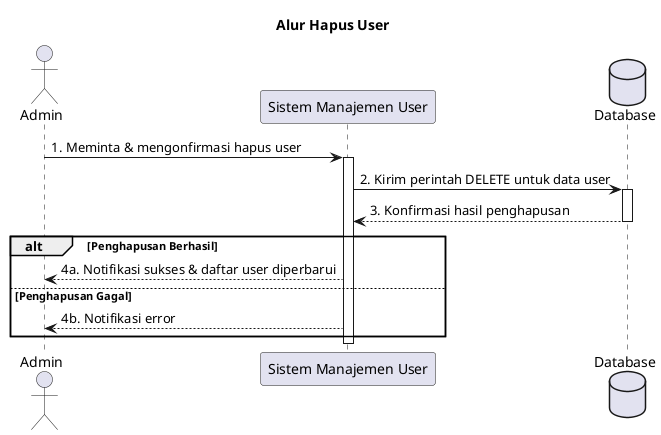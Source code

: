 @startuml
' //===== Konfigurasi Tampilan (Opsional) =====//
' skinparam actorStyle awesome
' skinparam sequenceParticipant underline
' skinparam sequenceArrowingStyle open

' //===== Definisi Aktor & Partisipan =====//
actor Admin
participant "Sistem Manajemen User" as System
database "Database" as DB

' //===== Alur Diagram =====//
title Alur Hapus User

Admin -> System : 1. Meminta & mengonfirmasi hapus user
activate System

System -> DB : 2. Kirim perintah DELETE untuk data user
activate DB

DB --> System : 3. Konfirmasi hasil penghapusan
deactivate DB

alt Penghapusan Berhasil
    System --> Admin : 4a. Notifikasi sukses & daftar user diperbarui
else Penghapusan Gagal
    System --> Admin : 4b. Notifikasi error
end

deactivate System

@enduml